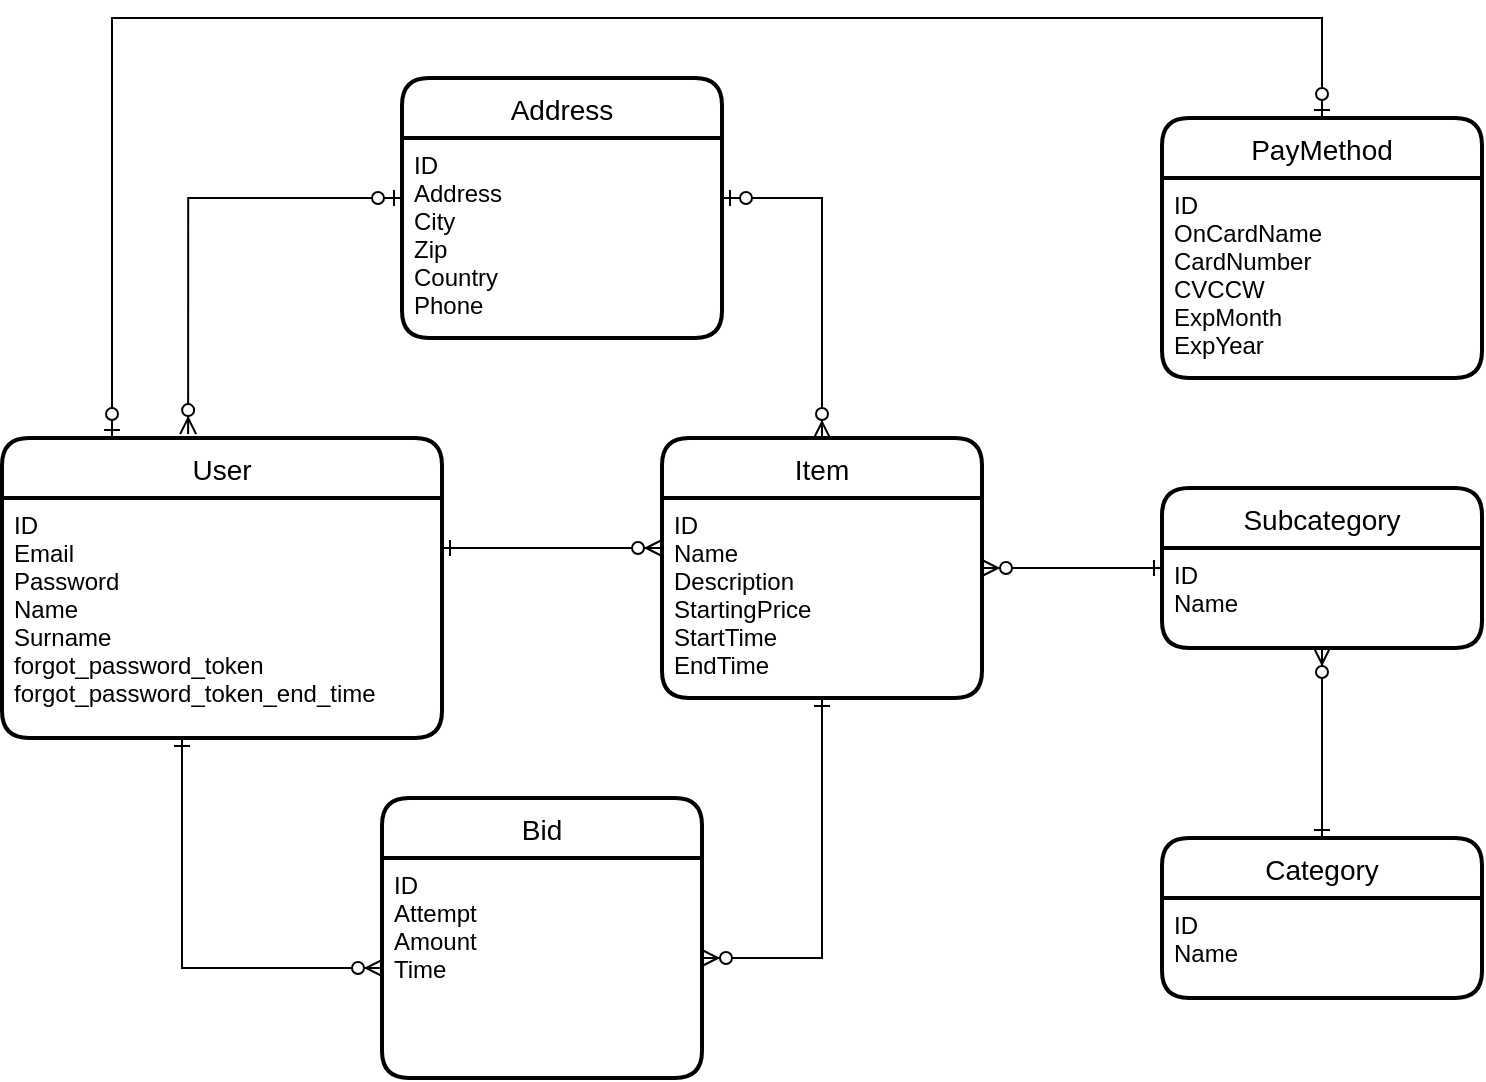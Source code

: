 <mxfile version="14.4.7" type="device"><diagram id="RirZiysjnRe5I-O-v3M8" name="Page-1"><mxGraphModel dx="1102" dy="1752" grid="1" gridSize="10" guides="1" tooltips="1" connect="1" arrows="1" fold="1" page="1" pageScale="1" pageWidth="827" pageHeight="1169" math="0" shadow="0"><root><mxCell id="0"/><mxCell id="1" parent="0"/><mxCell id="4aNOS3P7lB7IU8altpee-1" value="User" style="swimlane;childLayout=stackLayout;horizontal=1;startSize=30;horizontalStack=0;rounded=1;fontSize=14;fontStyle=0;strokeWidth=2;resizeParent=0;resizeLast=1;shadow=0;dashed=0;align=center;" parent="1" vertex="1"><mxGeometry x="110" y="40" width="220" height="150" as="geometry"/></mxCell><mxCell id="4aNOS3P7lB7IU8altpee-2" value="ID&#xA;Email&#xA;Password&#xA;Name&#xA;Surname&#xA;forgot_password_token&#xA;forgot_password_token_end_time&#xA;&#xA;&#xA;" style="align=left;strokeColor=none;fillColor=none;spacingLeft=4;fontSize=12;verticalAlign=top;resizable=0;rotatable=0;part=1;" parent="4aNOS3P7lB7IU8altpee-1" vertex="1"><mxGeometry y="30" width="220" height="120" as="geometry"/></mxCell><mxCell id="4aNOS3P7lB7IU8altpee-3" value="Item" style="swimlane;childLayout=stackLayout;horizontal=1;startSize=30;horizontalStack=0;rounded=1;fontSize=14;fontStyle=0;strokeWidth=2;resizeParent=0;resizeLast=1;shadow=0;dashed=0;align=center;" parent="1" vertex="1"><mxGeometry x="440" y="40" width="160" height="130" as="geometry"/></mxCell><mxCell id="4aNOS3P7lB7IU8altpee-4" value="ID&#xA;Name&#xA;Description&#xA;StartingPrice&#xA;StartTime&#xA;EndTime&#xA;" style="align=left;strokeColor=none;fillColor=none;spacingLeft=4;fontSize=12;verticalAlign=top;resizable=0;rotatable=0;part=1;" parent="4aNOS3P7lB7IU8altpee-3" vertex="1"><mxGeometry y="30" width="160" height="100" as="geometry"/></mxCell><mxCell id="4aNOS3P7lB7IU8altpee-6" style="edgeStyle=orthogonalEdgeStyle;rounded=0;orthogonalLoop=1;jettySize=auto;html=1;entryX=0;entryY=0.25;entryDx=0;entryDy=0;endArrow=ERzeroToMany;endFill=1;startArrow=ERone;startFill=0;" parent="1" source="4aNOS3P7lB7IU8altpee-2" target="4aNOS3P7lB7IU8altpee-4" edge="1"><mxGeometry relative="1" as="geometry"><Array as="points"><mxPoint x="330" y="95"/><mxPoint x="330" y="95"/></Array></mxGeometry></mxCell><mxCell id="4aNOS3P7lB7IU8altpee-7" value="Bid" style="swimlane;childLayout=stackLayout;horizontal=1;startSize=30;horizontalStack=0;rounded=1;fontSize=14;fontStyle=0;strokeWidth=2;resizeParent=0;resizeLast=1;shadow=0;dashed=0;align=center;" parent="1" vertex="1"><mxGeometry x="300" y="220" width="160" height="140" as="geometry"/></mxCell><mxCell id="4aNOS3P7lB7IU8altpee-8" value="ID&#xA;Attempt&#xA;Amount&#xA;Time&#xA;" style="align=left;strokeColor=none;fillColor=none;spacingLeft=4;fontSize=12;verticalAlign=top;resizable=0;rotatable=0;part=1;" parent="4aNOS3P7lB7IU8altpee-7" vertex="1"><mxGeometry y="30" width="160" height="110" as="geometry"/></mxCell><mxCell id="4aNOS3P7lB7IU8altpee-9" style="edgeStyle=orthogonalEdgeStyle;rounded=0;orthogonalLoop=1;jettySize=auto;html=1;startArrow=ERzeroToMany;startFill=1;endArrow=ERone;endFill=0;" parent="1" source="4aNOS3P7lB7IU8altpee-8" target="4aNOS3P7lB7IU8altpee-3" edge="1"><mxGeometry relative="1" as="geometry"><Array as="points"><mxPoint x="520" y="300"/></Array></mxGeometry></mxCell><mxCell id="4aNOS3P7lB7IU8altpee-10" style="edgeStyle=orthogonalEdgeStyle;rounded=0;orthogonalLoop=1;jettySize=auto;html=1;entryX=0;entryY=0.5;entryDx=0;entryDy=0;startArrow=ERone;startFill=0;endArrow=ERzeroToMany;endFill=1;" parent="1" source="4aNOS3P7lB7IU8altpee-2" target="4aNOS3P7lB7IU8altpee-8" edge="1"><mxGeometry relative="1" as="geometry"><Array as="points"><mxPoint x="200" y="305"/></Array></mxGeometry></mxCell><mxCell id="2s9dSOZg0GApLLyuGV0k-3" style="edgeStyle=orthogonalEdgeStyle;rounded=0;orthogonalLoop=1;jettySize=auto;html=1;endArrow=ERzeroToMany;endFill=1;startArrow=ERone;startFill=0;" parent="1" source="2s9dSOZg0GApLLyuGV0k-1" target="4aNOS3P7lB7IU8altpee-3" edge="1"><mxGeometry relative="1" as="geometry"/></mxCell><mxCell id="2s9dSOZg0GApLLyuGV0k-1" value="Subcategory" style="swimlane;childLayout=stackLayout;horizontal=1;startSize=30;horizontalStack=0;rounded=1;fontSize=14;fontStyle=0;strokeWidth=2;resizeParent=0;resizeLast=1;shadow=0;dashed=0;align=center;" parent="1" vertex="1"><mxGeometry x="690" y="65" width="160" height="80" as="geometry"/></mxCell><mxCell id="2s9dSOZg0GApLLyuGV0k-2" value="ID&#xA;Name&#xA;" style="align=left;strokeColor=none;fillColor=none;spacingLeft=4;fontSize=12;verticalAlign=top;resizable=0;rotatable=0;part=1;" parent="2s9dSOZg0GApLLyuGV0k-1" vertex="1"><mxGeometry y="30" width="160" height="50" as="geometry"/></mxCell><mxCell id="8qhX6duq83fsxjYsTfY8-1" value="Address" style="swimlane;childLayout=stackLayout;horizontal=1;startSize=30;horizontalStack=0;rounded=1;fontSize=14;fontStyle=0;strokeWidth=2;resizeParent=0;resizeLast=1;shadow=0;dashed=0;align=center;" parent="1" vertex="1"><mxGeometry x="310" y="-140" width="160" height="130" as="geometry"/></mxCell><mxCell id="8qhX6duq83fsxjYsTfY8-2" value="ID&#xA;Address&#xA;City&#xA;Zip&#xA;Country&#xA;Phone&#xA;&#xA;&#xA;&#xA;" style="align=left;strokeColor=none;fillColor=none;spacingLeft=4;fontSize=12;verticalAlign=top;resizable=0;rotatable=0;part=1;" parent="8qhX6duq83fsxjYsTfY8-1" vertex="1"><mxGeometry y="30" width="160" height="100" as="geometry"/></mxCell><mxCell id="8qhX6duq83fsxjYsTfY8-5" style="edgeStyle=orthogonalEdgeStyle;rounded=0;orthogonalLoop=1;jettySize=auto;html=1;entryX=0.423;entryY=-0.013;entryDx=0;entryDy=0;endArrow=ERzeroToMany;endFill=1;startArrow=ERzeroToOne;startFill=1;entryPerimeter=0;" parent="1" source="8qhX6duq83fsxjYsTfY8-2" target="4aNOS3P7lB7IU8altpee-1" edge="1"><mxGeometry relative="1" as="geometry"><Array as="points"><mxPoint x="203" y="-80"/></Array></mxGeometry></mxCell><mxCell id="8qhX6duq83fsxjYsTfY8-6" style="edgeStyle=orthogonalEdgeStyle;rounded=0;orthogonalLoop=1;jettySize=auto;html=1;startArrow=ERzeroToOne;startFill=1;endArrow=ERzeroToMany;endFill=1;" parent="1" source="8qhX6duq83fsxjYsTfY8-2" target="4aNOS3P7lB7IU8altpee-3" edge="1"><mxGeometry relative="1" as="geometry"><Array as="points"><mxPoint x="520" y="-80"/></Array></mxGeometry></mxCell><mxCell id="8qhX6duq83fsxjYsTfY8-7" value="Category" style="swimlane;childLayout=stackLayout;horizontal=1;startSize=30;horizontalStack=0;rounded=1;fontSize=14;fontStyle=0;strokeWidth=2;resizeParent=0;resizeLast=1;shadow=0;dashed=0;align=center;" parent="1" vertex="1"><mxGeometry x="690" y="240" width="160" height="80" as="geometry"/></mxCell><mxCell id="8qhX6duq83fsxjYsTfY8-8" value="ID&#xA;Name&#xA;" style="align=left;strokeColor=none;fillColor=none;spacingLeft=4;fontSize=12;verticalAlign=top;resizable=0;rotatable=0;part=1;" parent="8qhX6duq83fsxjYsTfY8-7" vertex="1"><mxGeometry y="30" width="160" height="50" as="geometry"/></mxCell><mxCell id="8qhX6duq83fsxjYsTfY8-9" style="edgeStyle=orthogonalEdgeStyle;rounded=0;orthogonalLoop=1;jettySize=auto;html=1;startArrow=ERone;startFill=0;endArrow=ERzeroToMany;endFill=1;entryX=0.5;entryY=1;entryDx=0;entryDy=0;" parent="1" source="8qhX6duq83fsxjYsTfY8-7" target="2s9dSOZg0GApLLyuGV0k-2" edge="1"><mxGeometry relative="1" as="geometry"><mxPoint x="910" y="250" as="targetPoint"/></mxGeometry></mxCell><mxCell id="q2XBy1Y7XEjQdhPHrqGU-3" style="edgeStyle=orthogonalEdgeStyle;rounded=0;orthogonalLoop=1;jettySize=auto;html=1;entryX=0.25;entryY=0;entryDx=0;entryDy=0;startArrow=ERzeroToOne;startFill=1;endArrow=ERzeroToOne;endFill=1;" edge="1" parent="1" source="q2XBy1Y7XEjQdhPHrqGU-1" target="4aNOS3P7lB7IU8altpee-1"><mxGeometry relative="1" as="geometry"><Array as="points"><mxPoint x="770" y="-170"/><mxPoint x="165" y="-170"/></Array></mxGeometry></mxCell><mxCell id="q2XBy1Y7XEjQdhPHrqGU-1" value="PayMethod" style="swimlane;childLayout=stackLayout;horizontal=1;startSize=30;horizontalStack=0;rounded=1;fontSize=14;fontStyle=0;strokeWidth=2;resizeParent=0;resizeLast=1;shadow=0;dashed=0;align=center;" vertex="1" parent="1"><mxGeometry x="690" y="-120" width="160" height="130" as="geometry"/></mxCell><mxCell id="q2XBy1Y7XEjQdhPHrqGU-2" value="ID&#xA;OnCardName&#xA;CardNumber&#xA;CVCCW&#xA;ExpMonth&#xA;ExpYear&#xA;&#xA;&#xA;&#xA;" style="align=left;strokeColor=none;fillColor=none;spacingLeft=4;fontSize=12;verticalAlign=top;resizable=0;rotatable=0;part=1;" vertex="1" parent="q2XBy1Y7XEjQdhPHrqGU-1"><mxGeometry y="30" width="160" height="100" as="geometry"/></mxCell></root></mxGraphModel></diagram></mxfile>